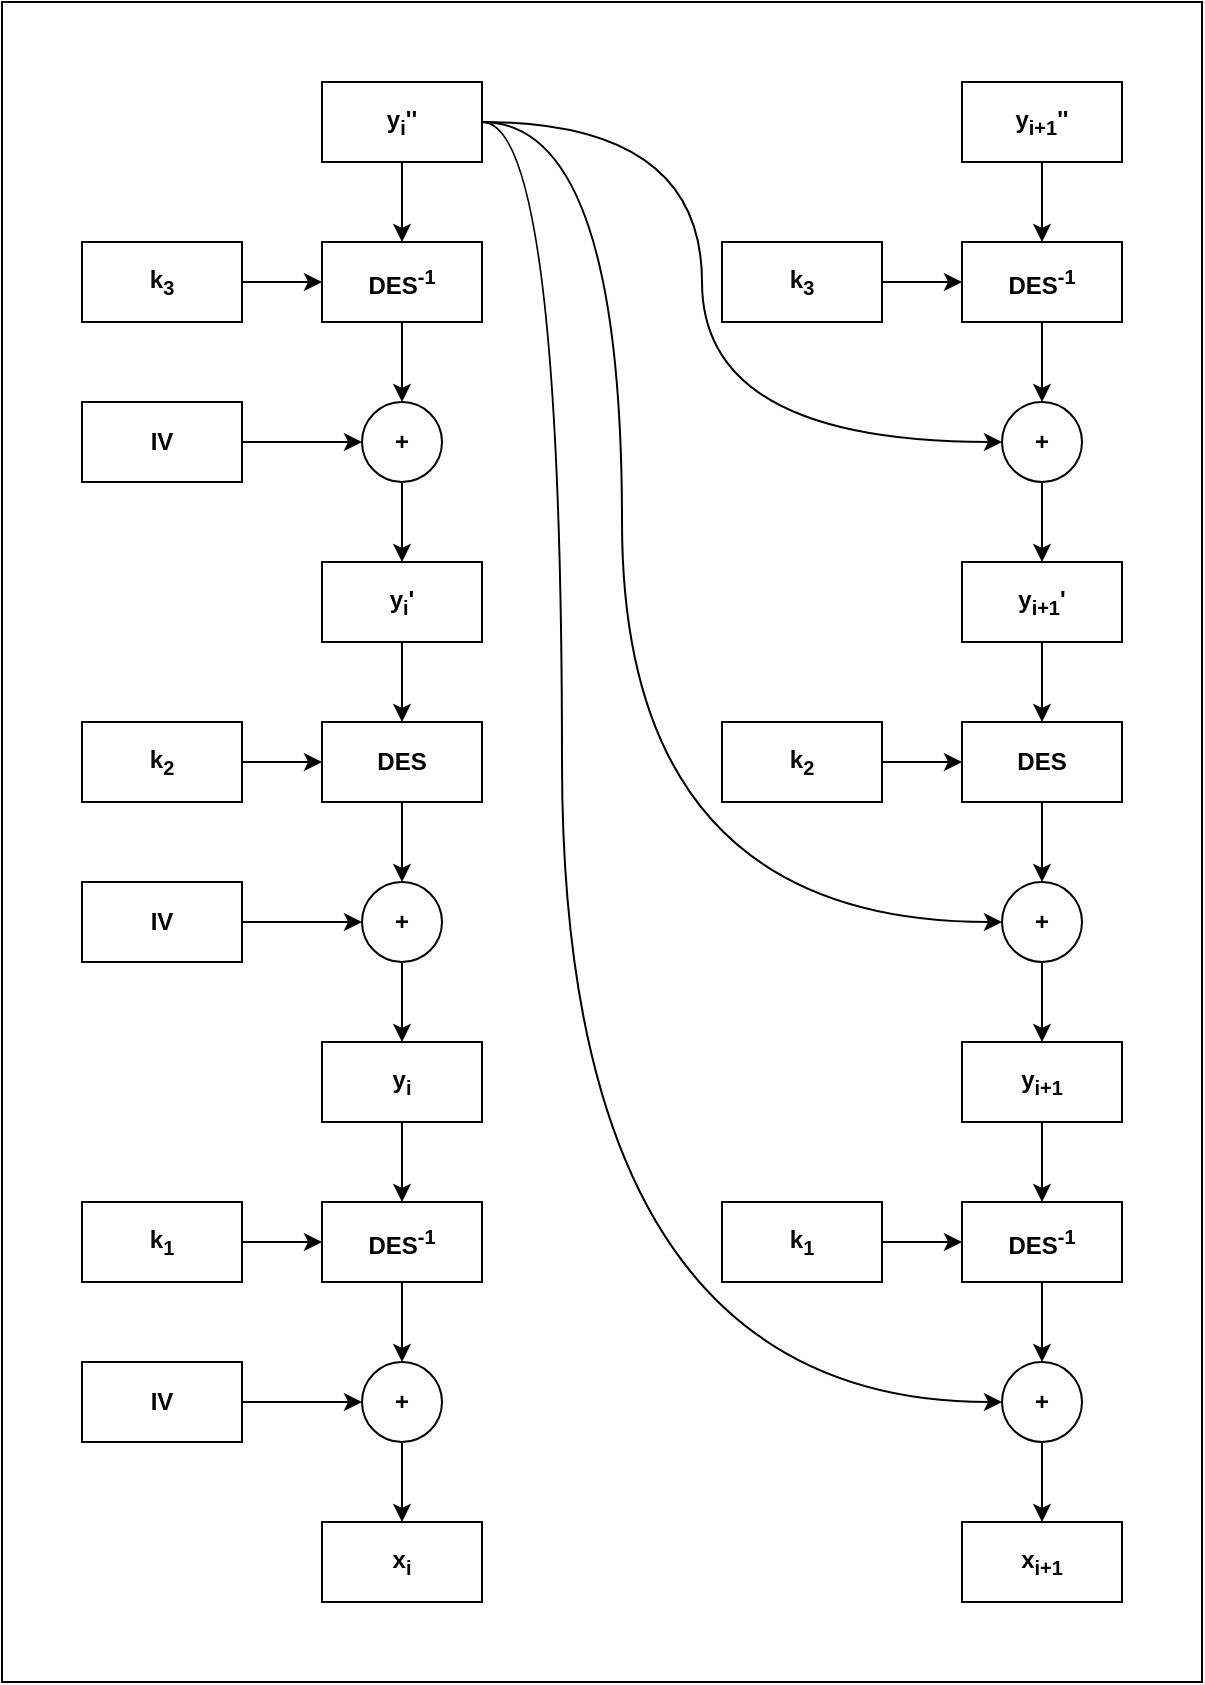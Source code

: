 <mxfile version="20.7.4" type="device"><diagram id="0yhWKH4rnD3KasA7Ua26" name="Page-1"><mxGraphModel dx="1300" dy="483" grid="1" gridSize="10" guides="1" tooltips="1" connect="1" arrows="1" fold="1" page="1" pageScale="1" pageWidth="827" pageHeight="1169" math="0" shadow="0"><root><mxCell id="0"/><mxCell id="1" parent="0"/><mxCell id="XZM6MtOhhyxCjfHpkzaB-120" value="" style="rounded=0;whiteSpace=wrap;html=1;fontStyle=1" parent="1" vertex="1"><mxGeometry x="-120" y="40" width="600" height="840" as="geometry"/></mxCell><mxCell id="XZM6MtOhhyxCjfHpkzaB-86" style="edgeStyle=orthogonalEdgeStyle;curved=1;orthogonalLoop=1;jettySize=auto;html=1;entryX=0.5;entryY=0;entryDx=0;entryDy=0;fontStyle=1" parent="1" source="XZM6MtOhhyxCjfHpkzaB-1" target="XZM6MtOhhyxCjfHpkzaB-2" edge="1"><mxGeometry relative="1" as="geometry"/></mxCell><mxCell id="XZM6MtOhhyxCjfHpkzaB-117" style="edgeStyle=orthogonalEdgeStyle;curved=1;orthogonalLoop=1;jettySize=auto;html=1;entryX=0;entryY=0.5;entryDx=0;entryDy=0;fontStyle=1" parent="1" source="XZM6MtOhhyxCjfHpkzaB-1" target="XZM6MtOhhyxCjfHpkzaB-75" edge="1"><mxGeometry relative="1" as="geometry"><Array as="points"><mxPoint x="230" y="100"/><mxPoint x="230" y="260"/></Array></mxGeometry></mxCell><mxCell id="XZM6MtOhhyxCjfHpkzaB-118" style="edgeStyle=orthogonalEdgeStyle;curved=1;orthogonalLoop=1;jettySize=auto;html=1;entryX=0;entryY=0.5;entryDx=0;entryDy=0;fontStyle=1" parent="1" source="XZM6MtOhhyxCjfHpkzaB-1" target="XZM6MtOhhyxCjfHpkzaB-80" edge="1"><mxGeometry relative="1" as="geometry"><Array as="points"><mxPoint x="190" y="100"/><mxPoint x="190" y="500"/></Array></mxGeometry></mxCell><mxCell id="XZM6MtOhhyxCjfHpkzaB-119" style="edgeStyle=orthogonalEdgeStyle;curved=1;orthogonalLoop=1;jettySize=auto;html=1;entryX=0;entryY=0.5;entryDx=0;entryDy=0;fontStyle=1" parent="1" source="XZM6MtOhhyxCjfHpkzaB-1" target="XZM6MtOhhyxCjfHpkzaB-85" edge="1"><mxGeometry relative="1" as="geometry"><Array as="points"><mxPoint x="160" y="100"/><mxPoint x="160" y="740"/></Array></mxGeometry></mxCell><mxCell id="XZM6MtOhhyxCjfHpkzaB-1" value="y&lt;sub&gt;i&lt;/sub&gt;''" style="rounded=0;whiteSpace=wrap;html=1;fontStyle=1" parent="1" vertex="1"><mxGeometry x="40" y="80" width="80" height="40" as="geometry"/></mxCell><mxCell id="XZM6MtOhhyxCjfHpkzaB-88" style="edgeStyle=orthogonalEdgeStyle;curved=1;orthogonalLoop=1;jettySize=auto;html=1;entryX=0.5;entryY=0;entryDx=0;entryDy=0;fontStyle=1" parent="1" source="XZM6MtOhhyxCjfHpkzaB-2" target="XZM6MtOhhyxCjfHpkzaB-7" edge="1"><mxGeometry relative="1" as="geometry"/></mxCell><mxCell id="XZM6MtOhhyxCjfHpkzaB-2" value="DES&lt;sup&gt;-1&lt;/sup&gt;" style="rounded=0;whiteSpace=wrap;html=1;fontStyle=1" parent="1" vertex="1"><mxGeometry x="40" y="160" width="80" height="40" as="geometry"/></mxCell><mxCell id="XZM6MtOhhyxCjfHpkzaB-91" style="edgeStyle=orthogonalEdgeStyle;curved=1;orthogonalLoop=1;jettySize=auto;html=1;entryX=0.5;entryY=0;entryDx=0;entryDy=0;fontStyle=1" parent="1" source="XZM6MtOhhyxCjfHpkzaB-3" target="XZM6MtOhhyxCjfHpkzaB-8" edge="1"><mxGeometry relative="1" as="geometry"/></mxCell><mxCell id="XZM6MtOhhyxCjfHpkzaB-3" value="y&lt;sub&gt;i&lt;/sub&gt;'" style="rounded=0;whiteSpace=wrap;html=1;fontStyle=1" parent="1" vertex="1"><mxGeometry x="40" y="320" width="80" height="40" as="geometry"/></mxCell><mxCell id="XZM6MtOhhyxCjfHpkzaB-87" style="edgeStyle=orthogonalEdgeStyle;curved=1;orthogonalLoop=1;jettySize=auto;html=1;entryX=0;entryY=0.5;entryDx=0;entryDy=0;fontStyle=1" parent="1" source="XZM6MtOhhyxCjfHpkzaB-4" target="XZM6MtOhhyxCjfHpkzaB-2" edge="1"><mxGeometry relative="1" as="geometry"/></mxCell><mxCell id="XZM6MtOhhyxCjfHpkzaB-4" value="k&lt;sub&gt;3&lt;/sub&gt;" style="rounded=0;whiteSpace=wrap;html=1;fontStyle=1" parent="1" vertex="1"><mxGeometry x="-80" y="160" width="80" height="40" as="geometry"/></mxCell><mxCell id="XZM6MtOhhyxCjfHpkzaB-89" style="edgeStyle=orthogonalEdgeStyle;curved=1;orthogonalLoop=1;jettySize=auto;html=1;entryX=0;entryY=0.5;entryDx=0;entryDy=0;fontStyle=1" parent="1" source="XZM6MtOhhyxCjfHpkzaB-5" target="XZM6MtOhhyxCjfHpkzaB-7" edge="1"><mxGeometry relative="1" as="geometry"/></mxCell><mxCell id="XZM6MtOhhyxCjfHpkzaB-5" value="IV" style="rounded=0;whiteSpace=wrap;html=1;fontStyle=1" parent="1" vertex="1"><mxGeometry x="-80" y="240" width="80" height="40" as="geometry"/></mxCell><mxCell id="XZM6MtOhhyxCjfHpkzaB-90" style="edgeStyle=orthogonalEdgeStyle;curved=1;orthogonalLoop=1;jettySize=auto;html=1;entryX=0.5;entryY=0;entryDx=0;entryDy=0;fontStyle=1" parent="1" source="XZM6MtOhhyxCjfHpkzaB-7" target="XZM6MtOhhyxCjfHpkzaB-3" edge="1"><mxGeometry relative="1" as="geometry"/></mxCell><mxCell id="XZM6MtOhhyxCjfHpkzaB-7" value="+" style="ellipse;whiteSpace=wrap;html=1;aspect=fixed;fontStyle=1" parent="1" vertex="1"><mxGeometry x="60" y="240" width="40" height="40" as="geometry"/></mxCell><mxCell id="XZM6MtOhhyxCjfHpkzaB-93" style="edgeStyle=orthogonalEdgeStyle;curved=1;orthogonalLoop=1;jettySize=auto;html=1;entryX=0.5;entryY=0;entryDx=0;entryDy=0;fontStyle=1" parent="1" source="XZM6MtOhhyxCjfHpkzaB-8" target="XZM6MtOhhyxCjfHpkzaB-12" edge="1"><mxGeometry relative="1" as="geometry"/></mxCell><mxCell id="XZM6MtOhhyxCjfHpkzaB-8" value="DES" style="rounded=0;whiteSpace=wrap;html=1;fontStyle=1" parent="1" vertex="1"><mxGeometry x="40" y="400" width="80" height="40" as="geometry"/></mxCell><mxCell id="XZM6MtOhhyxCjfHpkzaB-96" style="edgeStyle=orthogonalEdgeStyle;curved=1;orthogonalLoop=1;jettySize=auto;html=1;entryX=0.5;entryY=0;entryDx=0;entryDy=0;fontStyle=1" parent="1" source="XZM6MtOhhyxCjfHpkzaB-9" target="XZM6MtOhhyxCjfHpkzaB-13" edge="1"><mxGeometry relative="1" as="geometry"/></mxCell><mxCell id="XZM6MtOhhyxCjfHpkzaB-9" value="y&lt;sub&gt;i&lt;/sub&gt;" style="rounded=0;whiteSpace=wrap;html=1;fontStyle=1" parent="1" vertex="1"><mxGeometry x="40" y="560" width="80" height="40" as="geometry"/></mxCell><mxCell id="XZM6MtOhhyxCjfHpkzaB-92" style="edgeStyle=orthogonalEdgeStyle;curved=1;orthogonalLoop=1;jettySize=auto;html=1;entryX=0;entryY=0.5;entryDx=0;entryDy=0;fontStyle=1" parent="1" source="XZM6MtOhhyxCjfHpkzaB-10" target="XZM6MtOhhyxCjfHpkzaB-8" edge="1"><mxGeometry relative="1" as="geometry"/></mxCell><mxCell id="XZM6MtOhhyxCjfHpkzaB-10" value="k&lt;sub&gt;2&lt;/sub&gt;" style="rounded=0;whiteSpace=wrap;html=1;fontStyle=1" parent="1" vertex="1"><mxGeometry x="-80" y="400" width="80" height="40" as="geometry"/></mxCell><mxCell id="XZM6MtOhhyxCjfHpkzaB-94" style="edgeStyle=orthogonalEdgeStyle;curved=1;orthogonalLoop=1;jettySize=auto;html=1;entryX=0;entryY=0.5;entryDx=0;entryDy=0;fontStyle=1" parent="1" source="XZM6MtOhhyxCjfHpkzaB-11" target="XZM6MtOhhyxCjfHpkzaB-12" edge="1"><mxGeometry relative="1" as="geometry"/></mxCell><mxCell id="XZM6MtOhhyxCjfHpkzaB-11" value="IV" style="rounded=0;whiteSpace=wrap;html=1;fontStyle=1" parent="1" vertex="1"><mxGeometry x="-80" y="480" width="80" height="40" as="geometry"/></mxCell><mxCell id="XZM6MtOhhyxCjfHpkzaB-95" style="edgeStyle=orthogonalEdgeStyle;curved=1;orthogonalLoop=1;jettySize=auto;html=1;entryX=0.5;entryY=0;entryDx=0;entryDy=0;fontStyle=1" parent="1" source="XZM6MtOhhyxCjfHpkzaB-12" target="XZM6MtOhhyxCjfHpkzaB-9" edge="1"><mxGeometry relative="1" as="geometry"/></mxCell><mxCell id="XZM6MtOhhyxCjfHpkzaB-12" value="+" style="ellipse;whiteSpace=wrap;html=1;aspect=fixed;fontStyle=1" parent="1" vertex="1"><mxGeometry x="60" y="480" width="40" height="40" as="geometry"/></mxCell><mxCell id="XZM6MtOhhyxCjfHpkzaB-98" style="edgeStyle=orthogonalEdgeStyle;curved=1;orthogonalLoop=1;jettySize=auto;html=1;entryX=0.5;entryY=0;entryDx=0;entryDy=0;fontStyle=1" parent="1" source="XZM6MtOhhyxCjfHpkzaB-13" target="XZM6MtOhhyxCjfHpkzaB-17" edge="1"><mxGeometry relative="1" as="geometry"/></mxCell><mxCell id="XZM6MtOhhyxCjfHpkzaB-13" value="DES&lt;sup&gt;-1&lt;/sup&gt;" style="rounded=0;whiteSpace=wrap;html=1;fontStyle=1" parent="1" vertex="1"><mxGeometry x="40" y="640" width="80" height="40" as="geometry"/></mxCell><mxCell id="XZM6MtOhhyxCjfHpkzaB-14" value="x&lt;sub&gt;i&lt;/sub&gt;" style="rounded=0;whiteSpace=wrap;html=1;fontStyle=1" parent="1" vertex="1"><mxGeometry x="40" y="800" width="80" height="40" as="geometry"/></mxCell><mxCell id="XZM6MtOhhyxCjfHpkzaB-97" style="edgeStyle=orthogonalEdgeStyle;curved=1;orthogonalLoop=1;jettySize=auto;html=1;entryX=0;entryY=0.5;entryDx=0;entryDy=0;fontStyle=1" parent="1" source="XZM6MtOhhyxCjfHpkzaB-15" target="XZM6MtOhhyxCjfHpkzaB-13" edge="1"><mxGeometry relative="1" as="geometry"/></mxCell><mxCell id="XZM6MtOhhyxCjfHpkzaB-15" value="k&lt;sub&gt;1&lt;/sub&gt;" style="rounded=0;whiteSpace=wrap;html=1;fontStyle=1" parent="1" vertex="1"><mxGeometry x="-80" y="640" width="80" height="40" as="geometry"/></mxCell><mxCell id="XZM6MtOhhyxCjfHpkzaB-99" style="edgeStyle=orthogonalEdgeStyle;curved=1;orthogonalLoop=1;jettySize=auto;html=1;entryX=0;entryY=0.5;entryDx=0;entryDy=0;fontStyle=1" parent="1" source="XZM6MtOhhyxCjfHpkzaB-16" target="XZM6MtOhhyxCjfHpkzaB-17" edge="1"><mxGeometry relative="1" as="geometry"/></mxCell><mxCell id="XZM6MtOhhyxCjfHpkzaB-16" value="IV" style="rounded=0;whiteSpace=wrap;html=1;fontStyle=1" parent="1" vertex="1"><mxGeometry x="-80" y="720" width="80" height="40" as="geometry"/></mxCell><mxCell id="XZM6MtOhhyxCjfHpkzaB-100" style="edgeStyle=orthogonalEdgeStyle;curved=1;orthogonalLoop=1;jettySize=auto;html=1;entryX=0.5;entryY=0;entryDx=0;entryDy=0;fontStyle=1" parent="1" source="XZM6MtOhhyxCjfHpkzaB-17" target="XZM6MtOhhyxCjfHpkzaB-14" edge="1"><mxGeometry relative="1" as="geometry"/></mxCell><mxCell id="XZM6MtOhhyxCjfHpkzaB-17" value="+" style="ellipse;whiteSpace=wrap;html=1;aspect=fixed;fontStyle=1" parent="1" vertex="1"><mxGeometry x="60" y="720" width="40" height="40" as="geometry"/></mxCell><mxCell id="XZM6MtOhhyxCjfHpkzaB-102" style="edgeStyle=orthogonalEdgeStyle;curved=1;orthogonalLoop=1;jettySize=auto;html=1;entryX=0.5;entryY=0;entryDx=0;entryDy=0;fontStyle=1" parent="1" source="XZM6MtOhhyxCjfHpkzaB-70" target="XZM6MtOhhyxCjfHpkzaB-71" edge="1"><mxGeometry relative="1" as="geometry"/></mxCell><mxCell id="XZM6MtOhhyxCjfHpkzaB-70" value="y&lt;sub&gt;i+1&lt;/sub&gt;''" style="rounded=0;whiteSpace=wrap;html=1;fontStyle=1" parent="1" vertex="1"><mxGeometry x="360" y="80" width="80" height="40" as="geometry"/></mxCell><mxCell id="XZM6MtOhhyxCjfHpkzaB-104" style="edgeStyle=orthogonalEdgeStyle;curved=1;orthogonalLoop=1;jettySize=auto;html=1;entryX=0.5;entryY=0;entryDx=0;entryDy=0;fontStyle=1" parent="1" source="XZM6MtOhhyxCjfHpkzaB-71" target="XZM6MtOhhyxCjfHpkzaB-75" edge="1"><mxGeometry relative="1" as="geometry"/></mxCell><mxCell id="XZM6MtOhhyxCjfHpkzaB-71" value="DES&lt;sup&gt;-1&lt;/sup&gt;" style="rounded=0;whiteSpace=wrap;html=1;fontStyle=1" parent="1" vertex="1"><mxGeometry x="360" y="160" width="80" height="40" as="geometry"/></mxCell><mxCell id="XZM6MtOhhyxCjfHpkzaB-106" style="edgeStyle=orthogonalEdgeStyle;curved=1;orthogonalLoop=1;jettySize=auto;html=1;entryX=0.5;entryY=0;entryDx=0;entryDy=0;fontStyle=1" parent="1" source="XZM6MtOhhyxCjfHpkzaB-72" target="XZM6MtOhhyxCjfHpkzaB-76" edge="1"><mxGeometry relative="1" as="geometry"/></mxCell><mxCell id="XZM6MtOhhyxCjfHpkzaB-72" value="y&lt;sub&gt;i+1&lt;/sub&gt;'" style="rounded=0;whiteSpace=wrap;html=1;fontStyle=1" parent="1" vertex="1"><mxGeometry x="360" y="320" width="80" height="40" as="geometry"/></mxCell><mxCell id="XZM6MtOhhyxCjfHpkzaB-103" style="edgeStyle=orthogonalEdgeStyle;curved=1;orthogonalLoop=1;jettySize=auto;html=1;fontStyle=1" parent="1" source="XZM6MtOhhyxCjfHpkzaB-73" target="XZM6MtOhhyxCjfHpkzaB-71" edge="1"><mxGeometry relative="1" as="geometry"/></mxCell><mxCell id="XZM6MtOhhyxCjfHpkzaB-73" value="k&lt;sub&gt;3&lt;/sub&gt;" style="rounded=0;whiteSpace=wrap;html=1;fontStyle=1" parent="1" vertex="1"><mxGeometry x="240" y="160" width="80" height="40" as="geometry"/></mxCell><mxCell id="XZM6MtOhhyxCjfHpkzaB-105" style="edgeStyle=orthogonalEdgeStyle;curved=1;orthogonalLoop=1;jettySize=auto;html=1;entryX=0.5;entryY=0;entryDx=0;entryDy=0;fontStyle=1" parent="1" source="XZM6MtOhhyxCjfHpkzaB-75" target="XZM6MtOhhyxCjfHpkzaB-72" edge="1"><mxGeometry relative="1" as="geometry"/></mxCell><mxCell id="XZM6MtOhhyxCjfHpkzaB-75" value="+" style="ellipse;whiteSpace=wrap;html=1;aspect=fixed;fontStyle=1" parent="1" vertex="1"><mxGeometry x="380" y="240" width="40" height="40" as="geometry"/></mxCell><mxCell id="XZM6MtOhhyxCjfHpkzaB-109" style="edgeStyle=orthogonalEdgeStyle;curved=1;orthogonalLoop=1;jettySize=auto;html=1;entryX=0.5;entryY=0;entryDx=0;entryDy=0;fontStyle=1" parent="1" source="XZM6MtOhhyxCjfHpkzaB-76" target="XZM6MtOhhyxCjfHpkzaB-80" edge="1"><mxGeometry relative="1" as="geometry"/></mxCell><mxCell id="XZM6MtOhhyxCjfHpkzaB-76" value="DES" style="rounded=0;whiteSpace=wrap;html=1;fontStyle=1" parent="1" vertex="1"><mxGeometry x="360" y="400" width="80" height="40" as="geometry"/></mxCell><mxCell id="XZM6MtOhhyxCjfHpkzaB-111" style="edgeStyle=orthogonalEdgeStyle;curved=1;orthogonalLoop=1;jettySize=auto;html=1;entryX=0.5;entryY=0;entryDx=0;entryDy=0;fontStyle=1" parent="1" source="XZM6MtOhhyxCjfHpkzaB-77" target="XZM6MtOhhyxCjfHpkzaB-81" edge="1"><mxGeometry relative="1" as="geometry"/></mxCell><mxCell id="XZM6MtOhhyxCjfHpkzaB-77" value="y&lt;sub&gt;i+1&lt;/sub&gt;" style="rounded=0;whiteSpace=wrap;html=1;fontStyle=1" parent="1" vertex="1"><mxGeometry x="360" y="560" width="80" height="40" as="geometry"/></mxCell><mxCell id="XZM6MtOhhyxCjfHpkzaB-108" style="edgeStyle=orthogonalEdgeStyle;curved=1;orthogonalLoop=1;jettySize=auto;html=1;entryX=0;entryY=0.5;entryDx=0;entryDy=0;fontStyle=1" parent="1" source="XZM6MtOhhyxCjfHpkzaB-78" target="XZM6MtOhhyxCjfHpkzaB-76" edge="1"><mxGeometry relative="1" as="geometry"/></mxCell><mxCell id="XZM6MtOhhyxCjfHpkzaB-78" value="k&lt;sub&gt;2&lt;/sub&gt;" style="rounded=0;whiteSpace=wrap;html=1;fontStyle=1" parent="1" vertex="1"><mxGeometry x="240" y="400" width="80" height="40" as="geometry"/></mxCell><mxCell id="XZM6MtOhhyxCjfHpkzaB-110" style="edgeStyle=orthogonalEdgeStyle;curved=1;orthogonalLoop=1;jettySize=auto;html=1;entryX=0.5;entryY=0;entryDx=0;entryDy=0;fontStyle=1" parent="1" source="XZM6MtOhhyxCjfHpkzaB-80" target="XZM6MtOhhyxCjfHpkzaB-77" edge="1"><mxGeometry relative="1" as="geometry"/></mxCell><mxCell id="XZM6MtOhhyxCjfHpkzaB-80" value="+" style="ellipse;whiteSpace=wrap;html=1;aspect=fixed;fontStyle=1" parent="1" vertex="1"><mxGeometry x="380" y="480" width="40" height="40" as="geometry"/></mxCell><mxCell id="XZM6MtOhhyxCjfHpkzaB-113" style="edgeStyle=orthogonalEdgeStyle;curved=1;orthogonalLoop=1;jettySize=auto;html=1;entryX=0.5;entryY=0;entryDx=0;entryDy=0;fontStyle=1" parent="1" source="XZM6MtOhhyxCjfHpkzaB-81" target="XZM6MtOhhyxCjfHpkzaB-85" edge="1"><mxGeometry relative="1" as="geometry"/></mxCell><mxCell id="XZM6MtOhhyxCjfHpkzaB-81" value="DES&lt;sup&gt;-1&lt;/sup&gt;" style="rounded=0;whiteSpace=wrap;html=1;fontStyle=1" parent="1" vertex="1"><mxGeometry x="360" y="640" width="80" height="40" as="geometry"/></mxCell><mxCell id="XZM6MtOhhyxCjfHpkzaB-82" value="x&lt;sub&gt;i+1&lt;/sub&gt;" style="rounded=0;whiteSpace=wrap;html=1;fontStyle=1" parent="1" vertex="1"><mxGeometry x="360" y="800" width="80" height="40" as="geometry"/></mxCell><mxCell id="XZM6MtOhhyxCjfHpkzaB-112" style="edgeStyle=orthogonalEdgeStyle;curved=1;orthogonalLoop=1;jettySize=auto;html=1;entryX=0;entryY=0.5;entryDx=0;entryDy=0;fontStyle=1" parent="1" source="XZM6MtOhhyxCjfHpkzaB-83" target="XZM6MtOhhyxCjfHpkzaB-81" edge="1"><mxGeometry relative="1" as="geometry"/></mxCell><mxCell id="XZM6MtOhhyxCjfHpkzaB-83" value="k&lt;sub&gt;1&lt;/sub&gt;" style="rounded=0;whiteSpace=wrap;html=1;fontStyle=1" parent="1" vertex="1"><mxGeometry x="240" y="640" width="80" height="40" as="geometry"/></mxCell><mxCell id="XZM6MtOhhyxCjfHpkzaB-114" style="edgeStyle=orthogonalEdgeStyle;curved=1;orthogonalLoop=1;jettySize=auto;html=1;entryX=0.5;entryY=0;entryDx=0;entryDy=0;fontStyle=1" parent="1" source="XZM6MtOhhyxCjfHpkzaB-85" target="XZM6MtOhhyxCjfHpkzaB-82" edge="1"><mxGeometry relative="1" as="geometry"/></mxCell><mxCell id="XZM6MtOhhyxCjfHpkzaB-85" value="+" style="ellipse;whiteSpace=wrap;html=1;aspect=fixed;fontStyle=1" parent="1" vertex="1"><mxGeometry x="380" y="720" width="40" height="40" as="geometry"/></mxCell></root></mxGraphModel></diagram></mxfile>